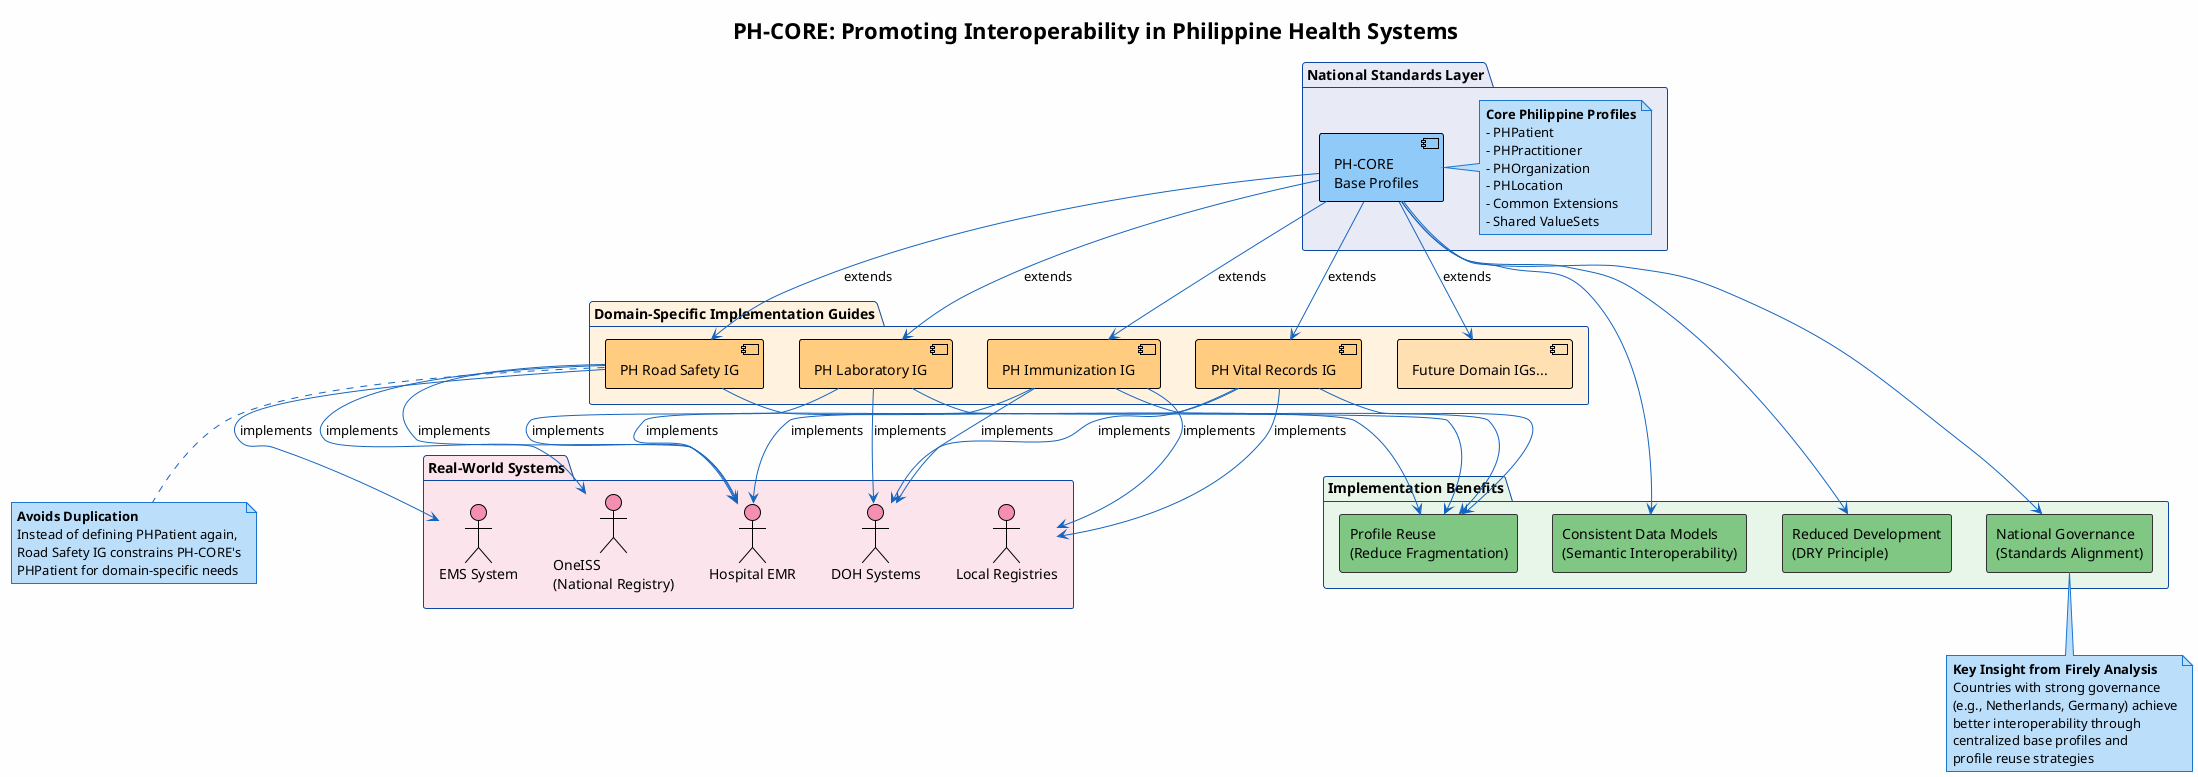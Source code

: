 @startuml usecase-phcore-interoperability
!theme plain
skinparam backgroundColor #FEFEFE
skinparam rectangleBorderColor #333333
skinparam rectangleBackgroundColor #E3F2FD
skinparam noteBorderColor #1976D2
skinparam noteBackgroundColor #BBDEFB
skinparam arrowColor #1565C0
skinparam packageBorderColor #0D47A1
skinparam packageBackgroundColor #E8EAF6

title PH-CORE: Promoting Interoperability in Philippine Health Systems

package "National Standards Layer" #E8EAF6 {
  component "PH-CORE\nBase Profiles" as PHCORE #90CAF9
  note right of PHCORE
    **Core Philippine Profiles**
    - PHPatient
    - PHPractitioner
    - PHOrganization
    - PHLocation
    - Common Extensions
    - Shared ValueSets
  end note
}

package "Domain-Specific Implementation Guides" #FFF3E0 {
  component "PH Road Safety IG" as RoadSafety #FFCC80
  component "PH Immunization IG" as Immunization #FFCC80
  component "PH Laboratory IG" as Laboratory #FFCC80
  component "PH Vital Records IG" as VitalRecords #FFCC80
  component "Future Domain IGs..." as FutureIGs #FFE0B2
}

package "Implementation Benefits" #E8F5E9 {
  rectangle "Profile Reuse\n(Reduce Fragmentation)" as ProfileReuse #81C784
  rectangle "Consistent Data Models\n(Semantic Interoperability)" as ConsistentModels #81C784
  rectangle "Reduced Development\n(DRY Principle)" as ReducedDev #81C784
  rectangle "National Governance\n(Standards Alignment)" as Governance #81C784
}

package "Real-World Systems" #FCE4EC {
  actor "Hospital EMR" as Hospital #F48FB1
  actor "EMS System" as EMS #F48FB1
  actor "OneISS\n(National Registry)" as OneISS #F48FB1
  actor "DOH Systems" as DOH #F48FB1
  actor "Local Registries" as LocalRegistry #F48FB1
}

' Dependencies
PHCORE --> RoadSafety : extends
PHCORE --> Immunization : extends
PHCORE --> Laboratory : extends
PHCORE --> VitalRecords : extends
PHCORE --> FutureIGs : extends

' Benefits realization
RoadSafety --> ProfileReuse
Immunization --> ProfileReuse
Laboratory --> ProfileReuse
VitalRecords --> ProfileReuse

PHCORE --> ConsistentModels
PHCORE --> ReducedDev
PHCORE --> Governance

' Implementation connections
RoadSafety --> Hospital : implements
RoadSafety --> EMS : implements
RoadSafety --> OneISS : implements

Immunization --> Hospital : implements
Immunization --> DOH : implements
Immunization --> LocalRegistry : implements

Laboratory --> Hospital : implements
Laboratory --> DOH : implements

VitalRecords --> Hospital : implements
VitalRecords --> LocalRegistry : implements
VitalRecords --> DOH : implements

note bottom of RoadSafety
  **Avoids Duplication**
  Instead of defining PHPatient again,
  Road Safety IG constrains PH-CORE's
  PHPatient for domain-specific needs
end note

note bottom of Governance
  **Key Insight from Firely Analysis**
  Countries with strong governance
  (e.g., Netherlands, Germany) achieve
  better interoperability through
  centralized base profiles and
  profile reuse strategies
end note

@enduml
